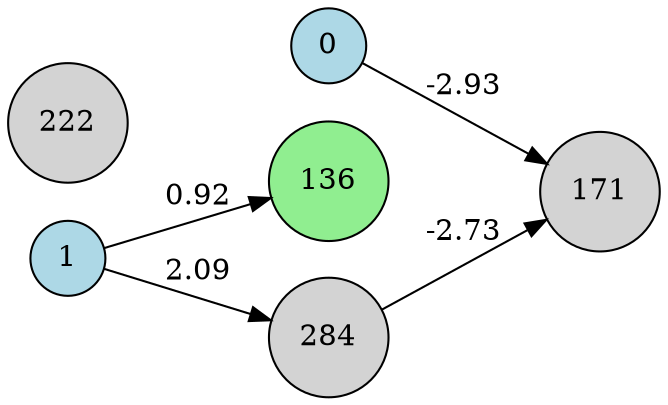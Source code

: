 digraph neat {
  rankdir=LR;
  node [shape=circle];
  node0 [label="0", style=filled, fillcolor=lightblue];
  node1 [label="1", style=filled, fillcolor=lightblue];
  node136 [label="136", style=filled, fillcolor=lightgreen];
  node171 [label="171", style=filled, fillcolor=lightgray];
  node222 [label="222", style=filled, fillcolor=lightgray];
  node284 [label="284", style=filled, fillcolor=lightgray];
  node1 -> node136 [label="0.92"];
  node0 -> node171 [label="-2.93"];
  node1 -> node284 [label="2.09"];
  node284 -> node171 [label="-2.73"];
}
